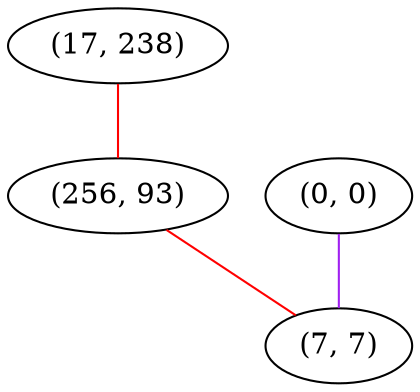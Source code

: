 graph "" {
"(17, 238)";
"(0, 0)";
"(256, 93)";
"(7, 7)";
"(17, 238)" -- "(256, 93)"  [color=red, key=0, weight=1];
"(0, 0)" -- "(7, 7)"  [color=purple, key=0, weight=4];
"(256, 93)" -- "(7, 7)"  [color=red, key=0, weight=1];
}
